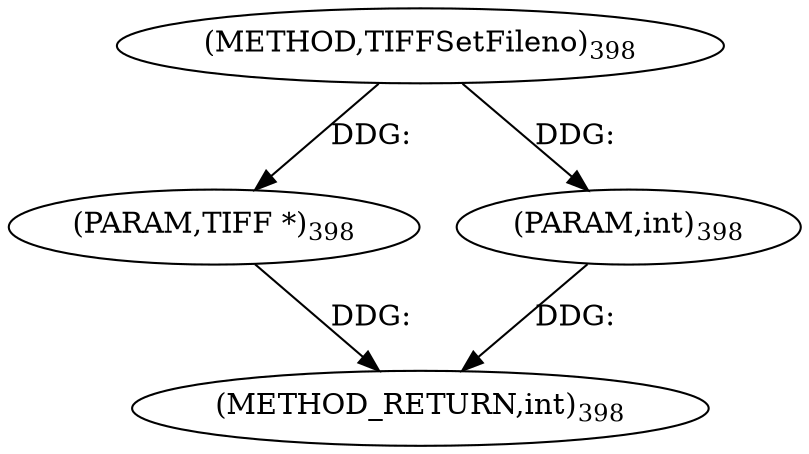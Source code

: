digraph "TIFFSetFileno" {  
"8652" [label = <(METHOD,TIFFSetFileno)<SUB>398</SUB>> ]
"8655" [label = <(METHOD_RETURN,int)<SUB>398</SUB>> ]
"8653" [label = <(PARAM,TIFF *)<SUB>398</SUB>> ]
"8654" [label = <(PARAM,int)<SUB>398</SUB>> ]
  "8653" -> "8655"  [ label = "DDG: "] 
  "8654" -> "8655"  [ label = "DDG: "] 
  "8652" -> "8653"  [ label = "DDG: "] 
  "8652" -> "8654"  [ label = "DDG: "] 
}
